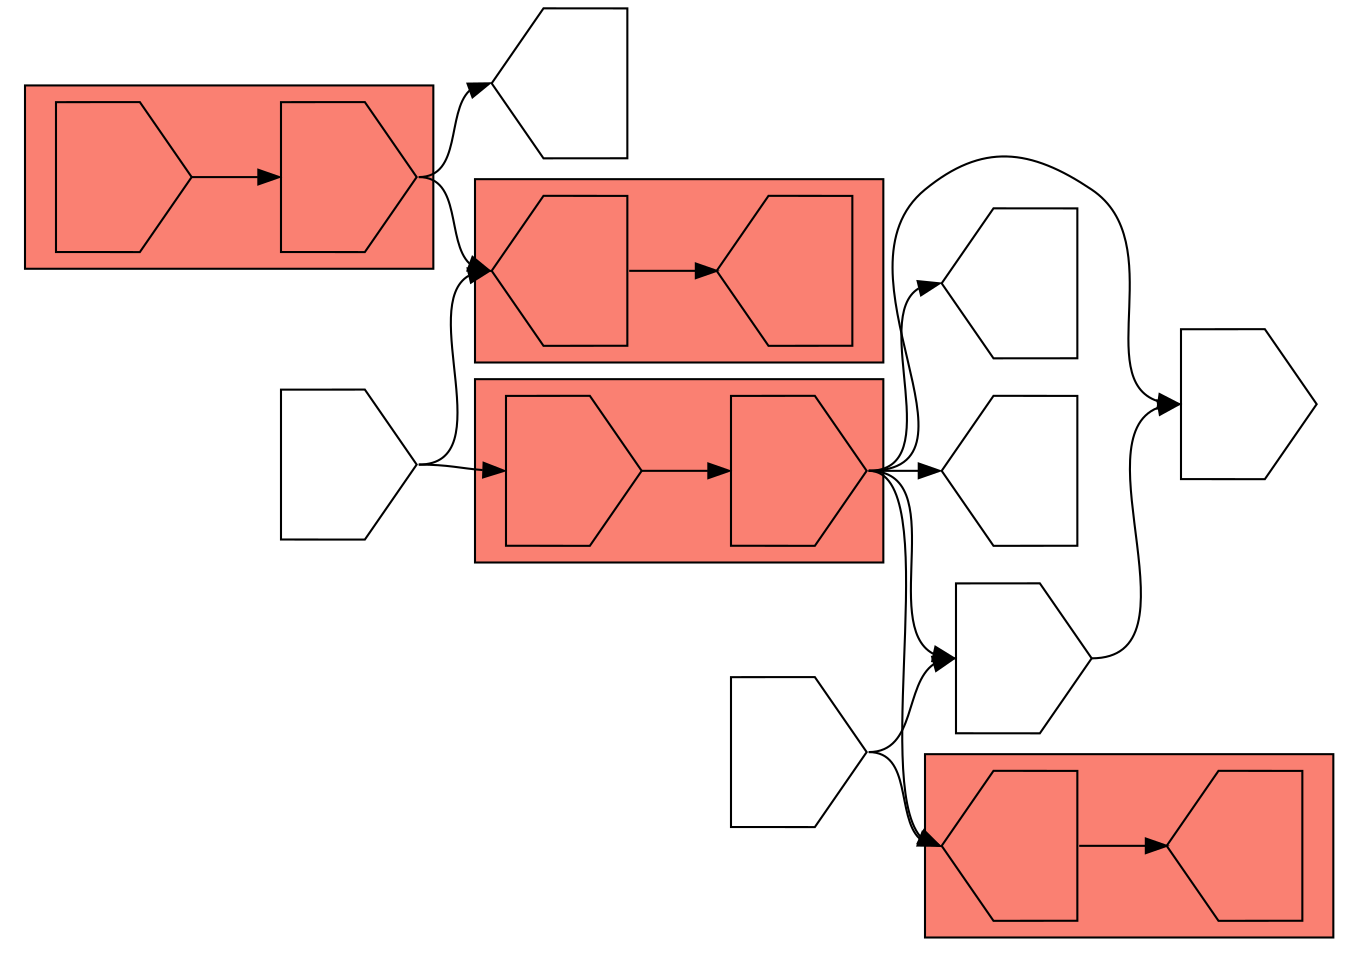 digraph asm {
	rotate=90;
	edge [headport=n,tailport=s];
subgraph cluster_C20735_6101 {
	20735 [label="",height=1,width=1,shape=invhouse];
	6101 [label="",height=1,width=1,shape=invhouse];
	style=filled;
	fillcolor=salmon;
}
subgraph cluster_C9744_16329 {
	9744 [label="",height=1,width=1,shape=house];
	16329 [label="",height=1,width=1,shape=house];
	style=filled;
	fillcolor=salmon;
}
subgraph cluster_C3108_5711 {
	3108 [label="",height=1,width=1,shape=house];
	5711 [label="",height=1,width=1,shape=house];
	style=filled;
	fillcolor=salmon;
}
subgraph cluster_C16356_15370 {
	16356 [label="",height=1,width=1,shape=invhouse];
	15370 [label="",height=1,width=1,shape=invhouse];
	style=filled;
	fillcolor=salmon;
}
	4658 [label="",height=1,width=1,shape=invhouse];
	16883 [label="",height=1,width=1,shape=invhouse];
	4623 [label="",height=1,width=1,shape=invhouse];
	15111 [label="",height=1,width=1,shape=house];
	17245 [label="",height=1,width=1,shape=house];
	11672 [label="",height=1,width=1,shape=invhouse];
	16352 [label="",height=1,width=1,shape=house];
	20735 -> 6101
	6101 -> 4658
	6101 -> 9744
	6101 -> 15111
	6101 -> 16883
	6101 -> 17245
	16883 -> 4658
	4623 -> 9744
	4623 -> 16883
	9744 -> 16329
	11672 -> 3108
	11672 -> 20735
	3108 -> 5711
	15370 -> 3108
	15370 -> 16352
	16356 -> 15370
}
